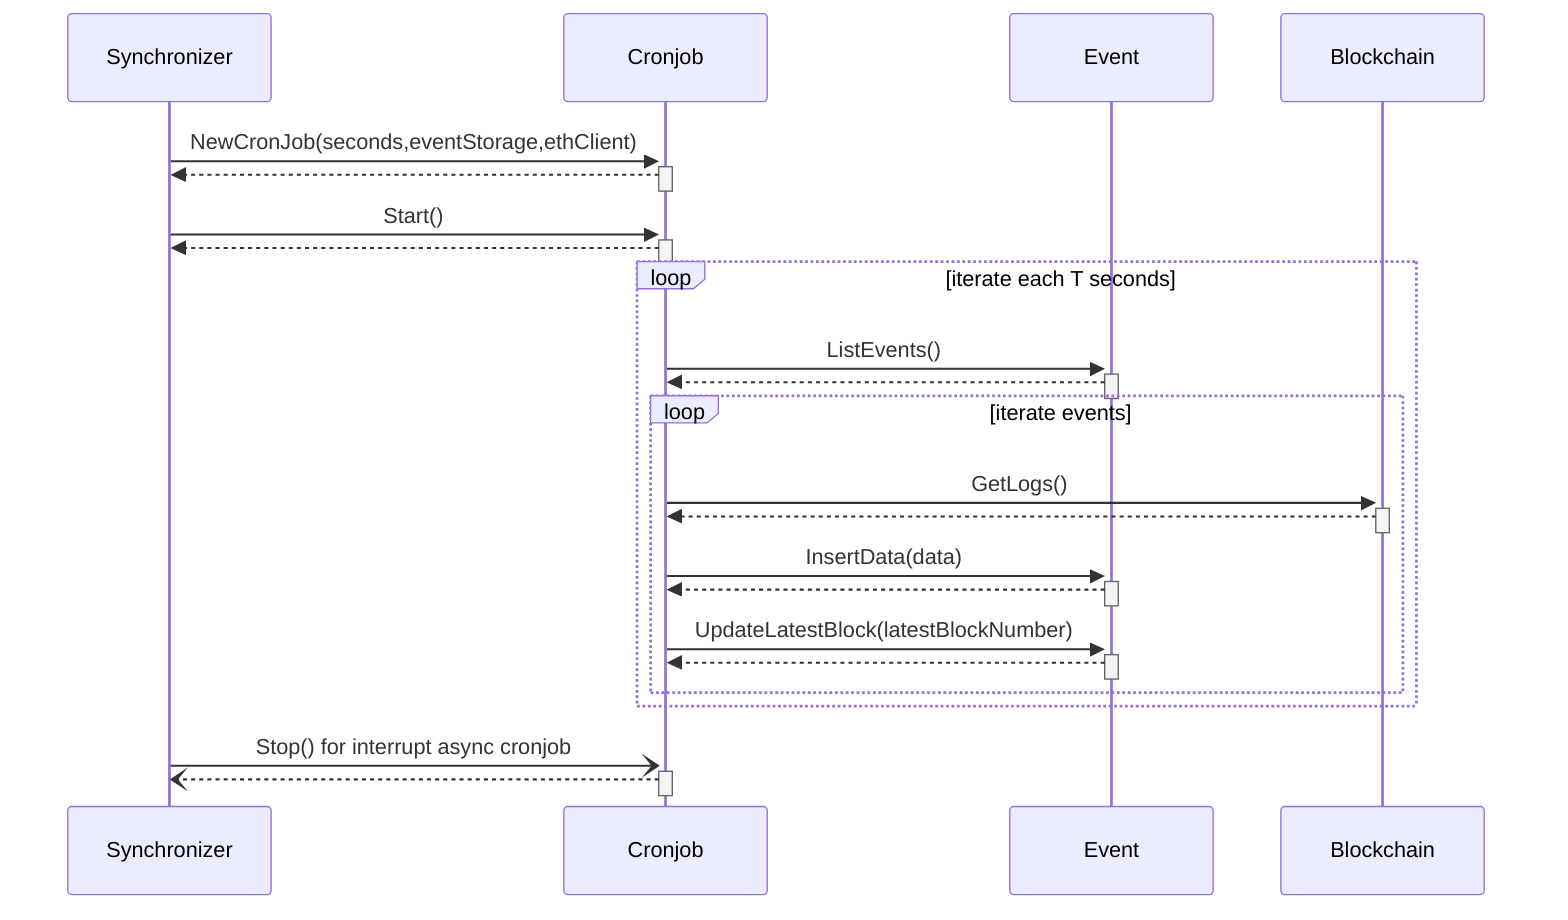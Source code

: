 sequenceDiagram
    Synchronizer->>+Cronjob: NewCronJob(seconds,eventStorage,ethClient)
    Cronjob-->>-Synchronizer: 
    Synchronizer->>+Cronjob: Start()
    Cronjob-->>-Synchronizer: 
    loop iterate each T seconds
        Cronjob->>+Event: ListEvents()
        Event-->>-Cronjob: 
        loop iterate events
            Cronjob->>+Blockchain: GetLogs()
            Blockchain-->>-Cronjob: 
            Cronjob->>+Event: InsertData(data)
            Event-->>-Cronjob: 
            Cronjob->>+Event: UpdateLatestBlock(latestBlockNumber)
            Event-->>-Cronjob: 
        end
    end
    Synchronizer-)+Cronjob: Stop() for interrupt async cronjob
    Cronjob--)-Synchronizer: